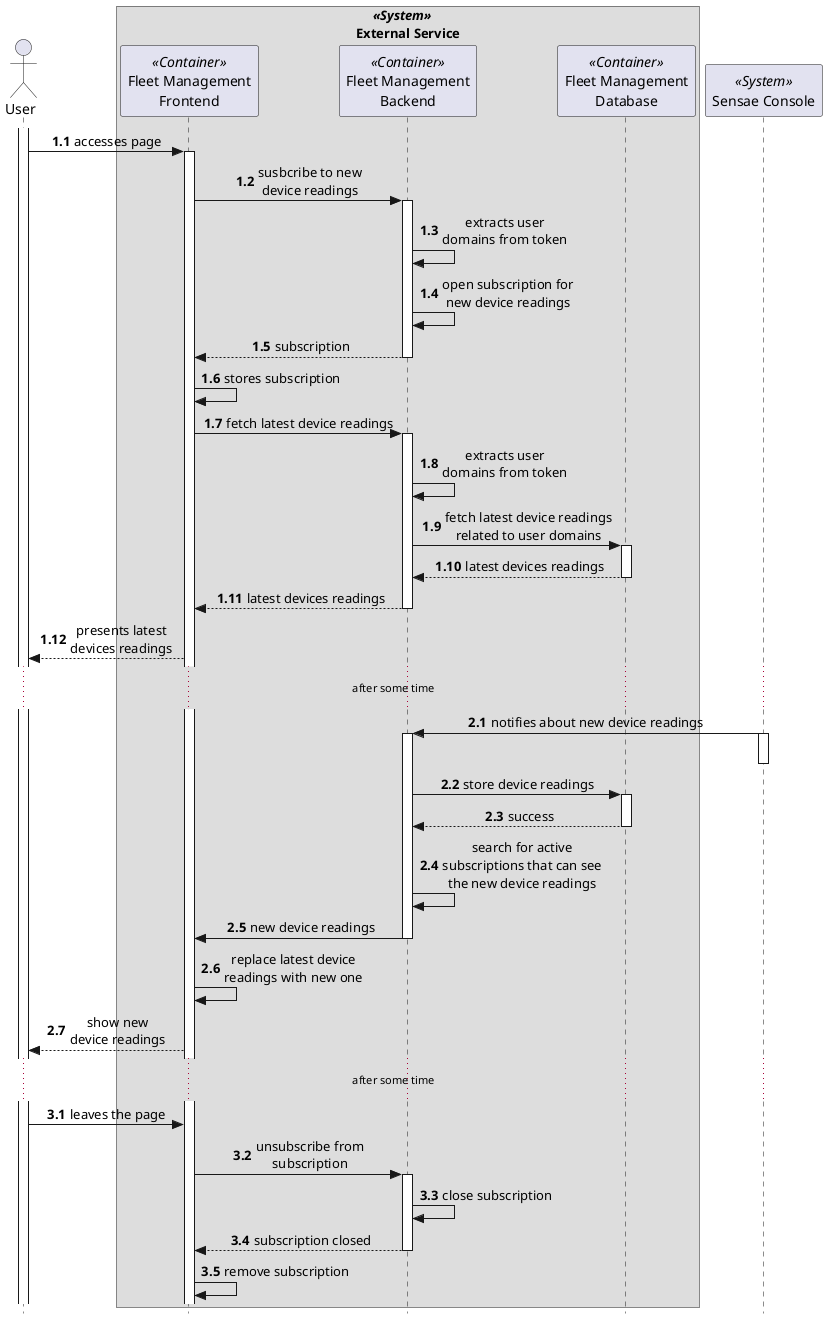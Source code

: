 @startuml device-live-location

skinparam sequenceMessageAlign center
skinparam style strictuml
autonumber 1.1
actor User

box "     //<<System>>//\nExternal Service"
participant "Fleet Management\nFrontend" as FRONT <<Container>>
participant "Fleet Management\nBackend" as BACK <<Container>>
participant "Fleet Management\nDatabase" as DB <<Container>>
end box

participant "Sensae Console" as MB <<System>>

activate User
User -> FRONT ++ : accesses page
FRONT -> BACK ++ : susbcribe to new\ndevice readings
BACK -> BACK : extracts user\ndomains from token
BACK -> BACK : open subscription for\nnew device readings
return subscription
FRONT -> FRONT : stores subscription
FRONT -> BACK ++ : fetch latest device readings
BACK -> BACK : extracts user\ndomains from token
BACK -> DB ++ : fetch latest device readings\nrelated to user domains
return latest devices readings
return latest devices readings
FRONT --> User: presents latest\ndevices readings
... after some time ...
autonumber inc A
MB -> BACK ++ : notifies about new device readings
activate MB
deactivate MB 
BACK -> DB ++ : store device readings
return success
BACK -> BACK : search for active\nsubscriptions that can see\nthe new device readings
BACK -> FRONT : new device readings
deactivate BACK
FRONT -> FRONT : replace latest device\nreadings with new one
FRONT --> User : show new\ndevice readings
... after some time ...
autonumber inc A
User -> FRONT : leaves the page
FRONT -> BACK : unsubscribe from\nsubscription
activate BACK
BACK -> BACK : close subscription
BACK --> FRONT : subscription closed
deactivate BACK
FRONT -> FRONT : remove subscription

@enduml
